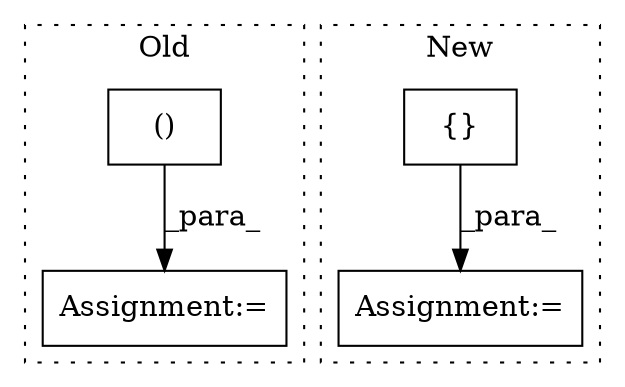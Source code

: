 digraph G {
subgraph cluster0 {
1 [label="()" a="106" s="1425" l="46" shape="box"];
4 [label="Assignment:=" a="7" s="1414" l="1" shape="box"];
label = "Old";
style="dotted";
}
subgraph cluster1 {
2 [label="{}" a="4" s="1736,1744" l="1,1" shape="box"];
3 [label="Assignment:=" a="7" s="1662" l="1" shape="box"];
label = "New";
style="dotted";
}
1 -> 4 [label="_para_"];
2 -> 3 [label="_para_"];
}